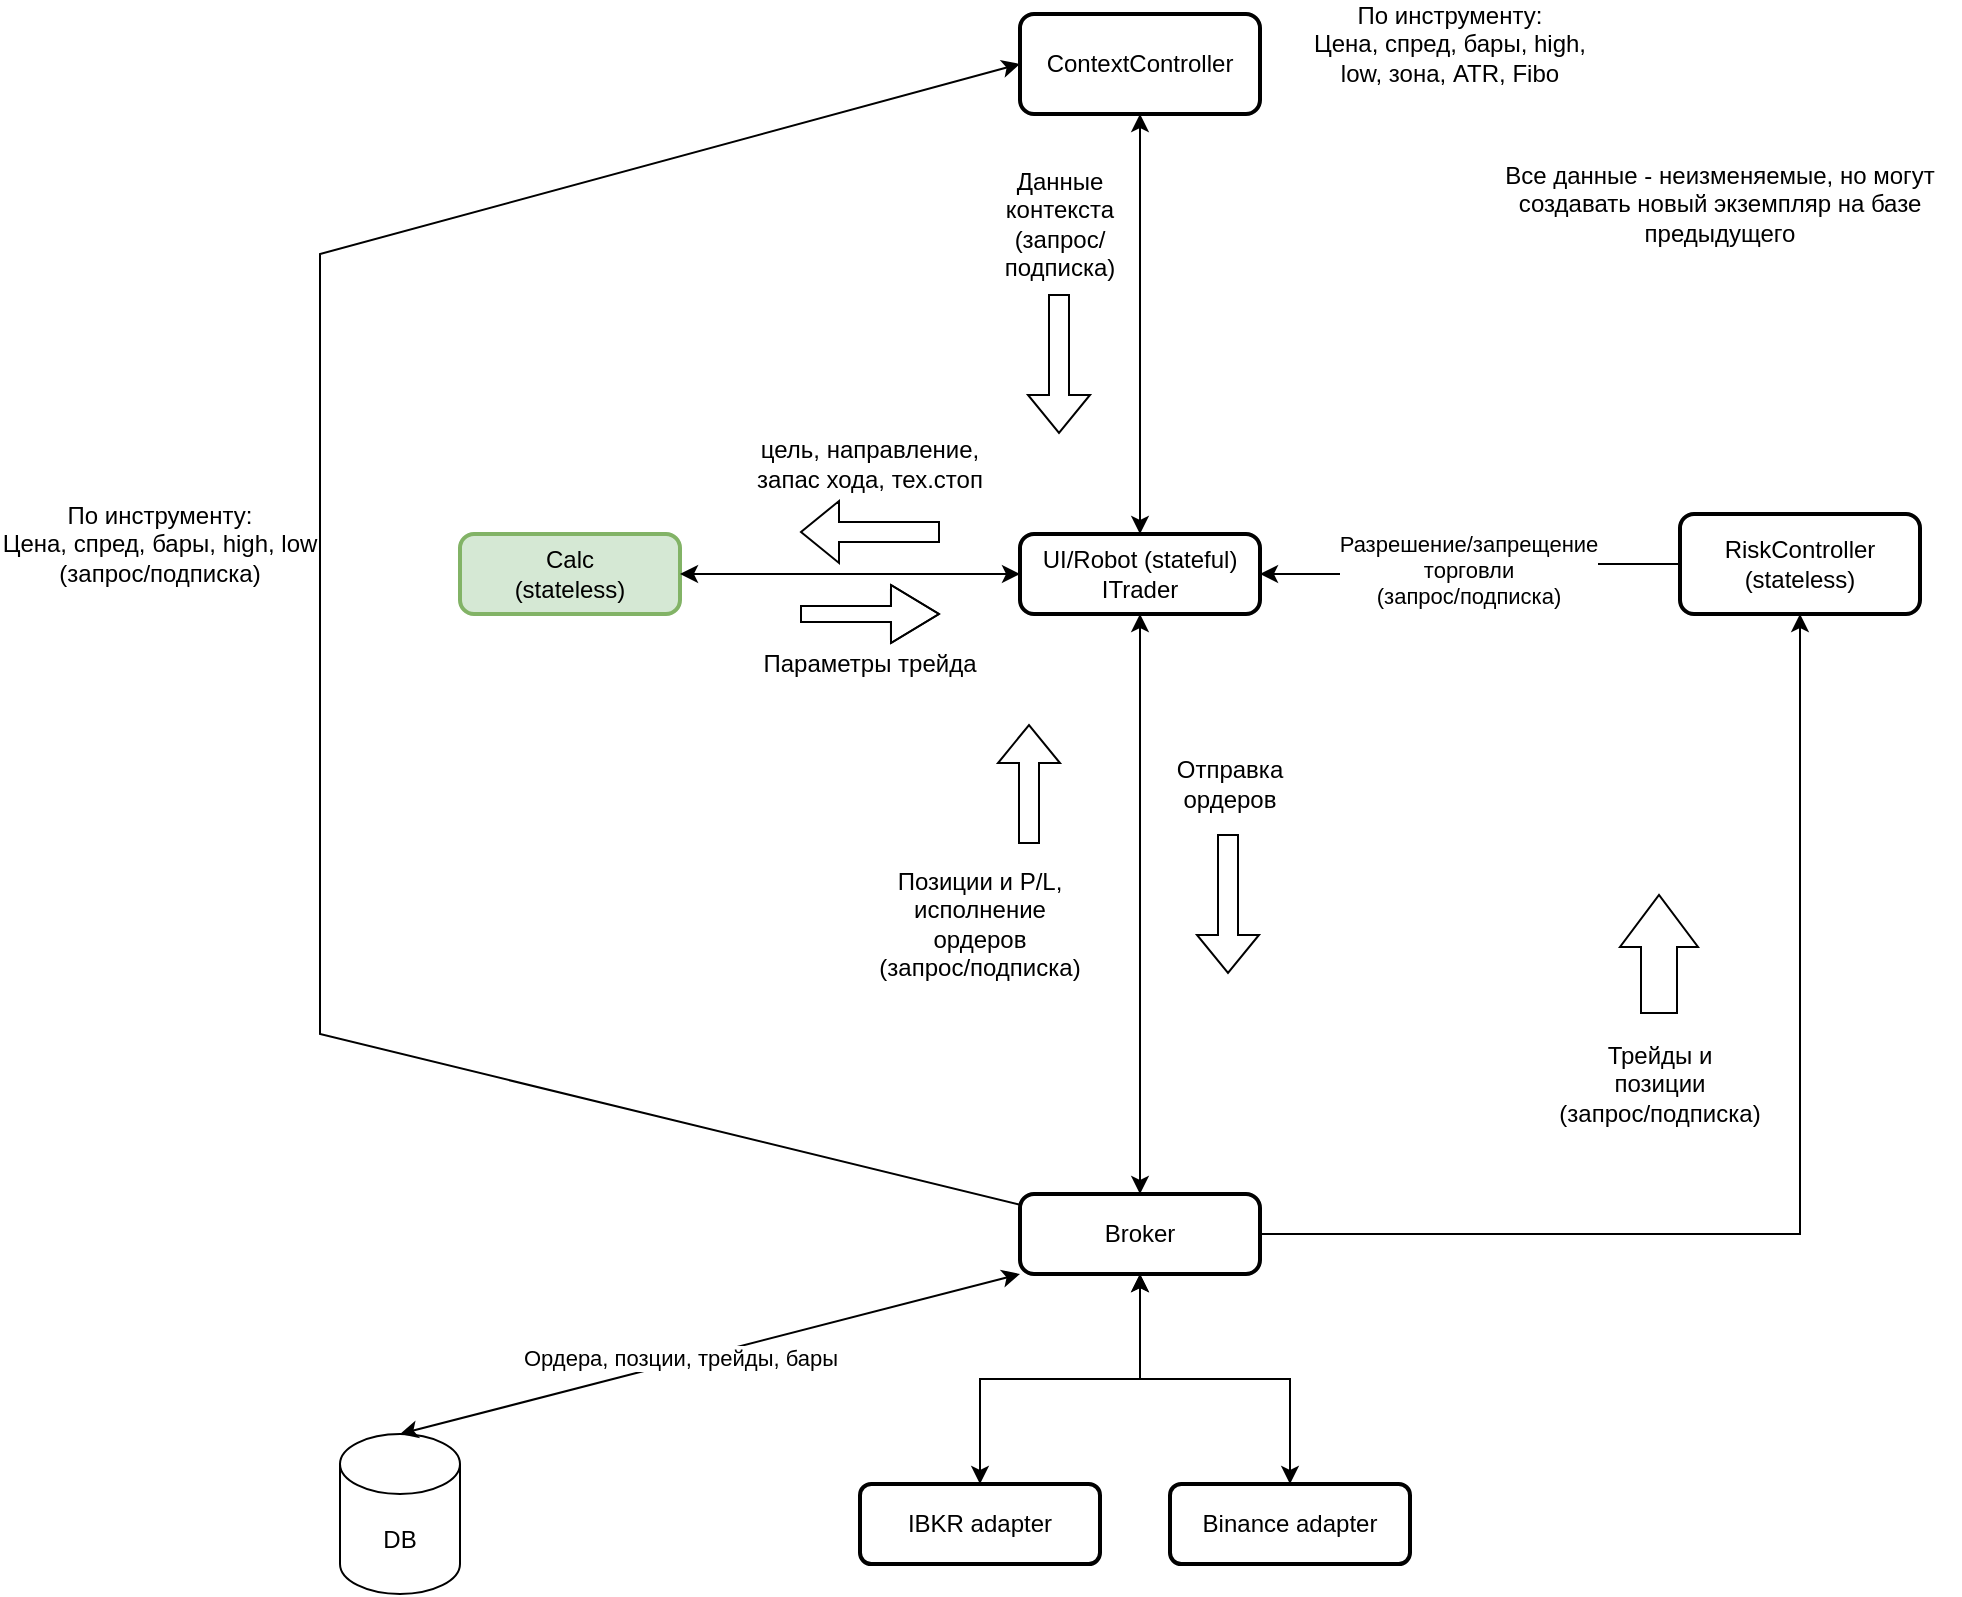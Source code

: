 <mxfile version="24.0.4" type="device">
  <diagram name="Page-1" id="G5DH12w9WmTqOkHmOCy7">
    <mxGraphModel dx="1953" dy="794" grid="1" gridSize="10" guides="1" tooltips="1" connect="1" arrows="1" fold="1" page="1" pageScale="1" pageWidth="850" pageHeight="1100" math="0" shadow="0">
      <root>
        <mxCell id="0" />
        <mxCell id="1" parent="0" />
        <mxCell id="Z7uUhoI0-oeG4kcW3r7a-1" value="ContextController" style="rounded=1;whiteSpace=wrap;html=1;absoluteArcSize=1;arcSize=14;strokeWidth=2;" parent="1" vertex="1">
          <mxGeometry x="320" y="160" width="120" height="50" as="geometry" />
        </mxCell>
        <mxCell id="Z7uUhoI0-oeG4kcW3r7a-2" value="&lt;div&gt;&lt;span style=&quot;background-color: initial;&quot;&gt;Calc&lt;/span&gt;&lt;br&gt;&lt;/div&gt;&lt;div&gt;(stateless)&lt;/div&gt;" style="rounded=1;whiteSpace=wrap;html=1;absoluteArcSize=1;arcSize=14;strokeWidth=2;fillColor=#d5e8d4;strokeColor=#82b366;" parent="1" vertex="1">
          <mxGeometry x="40" y="420" width="110" height="40" as="geometry" />
        </mxCell>
        <mxCell id="Z7uUhoI0-oeG4kcW3r7a-10" value="" style="edgeStyle=orthogonalEdgeStyle;rounded=0;orthogonalLoop=1;jettySize=auto;html=1;startArrow=classic;startFill=1;" parent="1" source="Z7uUhoI0-oeG4kcW3r7a-8" target="Z7uUhoI0-oeG4kcW3r7a-1" edge="1">
          <mxGeometry relative="1" as="geometry" />
        </mxCell>
        <mxCell id="Z7uUhoI0-oeG4kcW3r7a-8" value="UI/Robot (stateful)&lt;div&gt;ITrader&lt;/div&gt;" style="rounded=1;whiteSpace=wrap;html=1;absoluteArcSize=1;arcSize=14;strokeWidth=2;" parent="1" vertex="1">
          <mxGeometry x="320" y="420" width="120" height="40" as="geometry" />
        </mxCell>
        <mxCell id="Z7uUhoI0-oeG4kcW3r7a-18" value="" style="edgeStyle=orthogonalEdgeStyle;rounded=0;orthogonalLoop=1;jettySize=auto;html=1;startArrow=none;startFill=0;endArrow=classic;endFill=1;" parent="1" source="Z7uUhoI0-oeG4kcW3r7a-16" target="Z7uUhoI0-oeG4kcW3r7a-8" edge="1">
          <mxGeometry relative="1" as="geometry" />
        </mxCell>
        <mxCell id="Z7uUhoI0-oeG4kcW3r7a-62" value="Разрешение/запрещение&lt;div&gt;торговли&lt;/div&gt;&lt;div&gt;(запрос/подписка)&lt;/div&gt;" style="edgeLabel;html=1;align=center;verticalAlign=middle;resizable=0;points=[];" parent="Z7uUhoI0-oeG4kcW3r7a-18" vertex="1" connectable="0">
          <mxGeometry y="-1" relative="1" as="geometry">
            <mxPoint as="offset" />
          </mxGeometry>
        </mxCell>
        <mxCell id="Z7uUhoI0-oeG4kcW3r7a-28" value="" style="edgeStyle=orthogonalEdgeStyle;rounded=0;orthogonalLoop=1;jettySize=auto;html=1;entryX=1;entryY=0.5;entryDx=0;entryDy=0;exitX=0.5;exitY=1;exitDx=0;exitDy=0;startArrow=classic;startFill=1;endArrow=none;endFill=0;" parent="1" source="Z7uUhoI0-oeG4kcW3r7a-16" target="Z7uUhoI0-oeG4kcW3r7a-25" edge="1">
          <mxGeometry relative="1" as="geometry">
            <mxPoint x="580" y="470" as="sourcePoint" />
            <mxPoint x="245" y="750" as="targetPoint" />
            <Array as="points">
              <mxPoint x="710" y="770" />
            </Array>
          </mxGeometry>
        </mxCell>
        <mxCell id="Z7uUhoI0-oeG4kcW3r7a-16" value="RiskController&lt;div&gt;(stateless)&lt;/div&gt;" style="rounded=1;whiteSpace=wrap;html=1;absoluteArcSize=1;arcSize=14;strokeWidth=2;" parent="1" vertex="1">
          <mxGeometry x="650" y="410" width="120" height="50" as="geometry" />
        </mxCell>
        <mxCell id="Z7uUhoI0-oeG4kcW3r7a-22" value="" style="endArrow=classic;html=1;rounded=0;entryX=1;entryY=0.5;entryDx=0;entryDy=0;endFill=1;startArrow=classic;startFill=1;exitX=0;exitY=0.5;exitDx=0;exitDy=0;exitPerimeter=0;" parent="1" source="Z7uUhoI0-oeG4kcW3r7a-8" target="Z7uUhoI0-oeG4kcW3r7a-2" edge="1">
          <mxGeometry width="50" height="50" relative="1" as="geometry">
            <mxPoint x="250" y="410" as="sourcePoint" />
            <mxPoint x="320" y="340" as="targetPoint" />
            <Array as="points" />
          </mxGeometry>
        </mxCell>
        <mxCell id="Z7uUhoI0-oeG4kcW3r7a-50" value="" style="edgeStyle=orthogonalEdgeStyle;rounded=0;orthogonalLoop=1;jettySize=auto;html=1;startArrow=classic;startFill=1;" parent="1" source="Z7uUhoI0-oeG4kcW3r7a-25" target="Z7uUhoI0-oeG4kcW3r7a-8" edge="1">
          <mxGeometry relative="1" as="geometry" />
        </mxCell>
        <mxCell id="Z7uUhoI0-oeG4kcW3r7a-53" value="" style="edgeStyle=orthogonalEdgeStyle;rounded=0;orthogonalLoop=1;jettySize=auto;html=1;startArrow=classic;startFill=1;" parent="1" source="Z7uUhoI0-oeG4kcW3r7a-25" target="Z7uUhoI0-oeG4kcW3r7a-44" edge="1">
          <mxGeometry relative="1" as="geometry" />
        </mxCell>
        <mxCell id="Z7uUhoI0-oeG4kcW3r7a-25" value="Broker" style="rounded=1;whiteSpace=wrap;html=1;absoluteArcSize=1;arcSize=14;strokeWidth=2;" parent="1" vertex="1">
          <mxGeometry x="320" y="750" width="120" height="40" as="geometry" />
        </mxCell>
        <mxCell id="Z7uUhoI0-oeG4kcW3r7a-38" value="DB" style="shape=cylinder3;whiteSpace=wrap;html=1;boundedLbl=1;backgroundOutline=1;size=15;" parent="1" vertex="1">
          <mxGeometry x="-20" y="870" width="60" height="80" as="geometry" />
        </mxCell>
        <mxCell id="Z7uUhoI0-oeG4kcW3r7a-44" value="IBKR adapter" style="whiteSpace=wrap;html=1;rounded=1;arcSize=14;strokeWidth=2;" parent="1" vertex="1">
          <mxGeometry x="240" y="895" width="120" height="40" as="geometry" />
        </mxCell>
        <mxCell id="Z7uUhoI0-oeG4kcW3r7a-52" value="" style="endArrow=classic;startArrow=classic;html=1;rounded=0;entryX=0;entryY=1;entryDx=0;entryDy=0;exitX=0.5;exitY=0;exitDx=0;exitDy=0;exitPerimeter=0;" parent="1" source="Z7uUhoI0-oeG4kcW3r7a-38" target="Z7uUhoI0-oeG4kcW3r7a-25" edge="1">
          <mxGeometry width="50" height="50" relative="1" as="geometry">
            <mxPoint x="60" y="805" as="sourcePoint" />
            <mxPoint x="110" y="755" as="targetPoint" />
          </mxGeometry>
        </mxCell>
        <mxCell id="Z7uUhoI0-oeG4kcW3r7a-76" value="Ордера, позции, трейды, бары" style="edgeLabel;html=1;align=center;verticalAlign=middle;resizable=0;points=[];" parent="Z7uUhoI0-oeG4kcW3r7a-52" vertex="1" connectable="0">
          <mxGeometry x="-0.095" y="2" relative="1" as="geometry">
            <mxPoint as="offset" />
          </mxGeometry>
        </mxCell>
        <mxCell id="Z7uUhoI0-oeG4kcW3r7a-60" value="Отправка ордеров" style="text;html=1;align=center;verticalAlign=middle;whiteSpace=wrap;rounded=0;" parent="1" vertex="1">
          <mxGeometry x="395" y="530" width="60" height="30" as="geometry" />
        </mxCell>
        <mxCell id="Z7uUhoI0-oeG4kcW3r7a-61" value="&lt;div&gt;Позиции и P/L,&lt;/div&gt;&lt;div&gt;исполнение&lt;/div&gt;&lt;div&gt;ордеров&lt;/div&gt;&lt;div&gt;(запрос/подписка)&lt;/div&gt;" style="text;html=1;align=center;verticalAlign=middle;whiteSpace=wrap;rounded=0;" parent="1" vertex="1">
          <mxGeometry x="230" y="580" width="140" height="70" as="geometry" />
        </mxCell>
        <mxCell id="Z7uUhoI0-oeG4kcW3r7a-63" value="" style="shape=flexArrow;endArrow=classic;html=1;rounded=0;" parent="1" edge="1">
          <mxGeometry width="50" height="50" relative="1" as="geometry">
            <mxPoint x="324.5" y="575" as="sourcePoint" />
            <mxPoint x="324.5" y="515" as="targetPoint" />
          </mxGeometry>
        </mxCell>
        <mxCell id="Z7uUhoI0-oeG4kcW3r7a-64" value="" style="shape=flexArrow;endArrow=classic;html=1;rounded=0;" parent="1" edge="1">
          <mxGeometry width="50" height="50" relative="1" as="geometry">
            <mxPoint x="424" y="570" as="sourcePoint" />
            <mxPoint x="424" y="640" as="targetPoint" />
          </mxGeometry>
        </mxCell>
        <mxCell id="Z7uUhoI0-oeG4kcW3r7a-67" value="Трейды и&lt;div&gt;позиции&lt;/div&gt;&lt;div&gt;(запрос/подписка)&lt;/div&gt;" style="text;html=1;align=center;verticalAlign=middle;whiteSpace=wrap;rounded=0;" parent="1" vertex="1">
          <mxGeometry x="580" y="680" width="120" height="30" as="geometry" />
        </mxCell>
        <mxCell id="Z7uUhoI0-oeG4kcW3r7a-68" value="" style="shape=flexArrow;endArrow=classic;html=1;rounded=0;width=18;endSize=8.33;" parent="1" edge="1">
          <mxGeometry width="50" height="50" relative="1" as="geometry">
            <mxPoint x="639.5" y="660" as="sourcePoint" />
            <mxPoint x="639.5" y="600" as="targetPoint" />
          </mxGeometry>
        </mxCell>
        <mxCell id="Z7uUhoI0-oeG4kcW3r7a-69" value="цель, направление, запас хода, тех.стоп" style="text;html=1;align=center;verticalAlign=middle;whiteSpace=wrap;rounded=0;" parent="1" vertex="1">
          <mxGeometry x="180" y="370" width="130" height="30" as="geometry" />
        </mxCell>
        <mxCell id="Z7uUhoI0-oeG4kcW3r7a-70" value="" style="shape=flexArrow;endArrow=classic;html=1;rounded=0;" parent="1" edge="1">
          <mxGeometry width="50" height="50" relative="1" as="geometry">
            <mxPoint x="280" y="419" as="sourcePoint" />
            <mxPoint x="210" y="419" as="targetPoint" />
          </mxGeometry>
        </mxCell>
        <mxCell id="Z7uUhoI0-oeG4kcW3r7a-71" value="Параметры трейда" style="text;html=1;align=center;verticalAlign=middle;whiteSpace=wrap;rounded=0;" parent="1" vertex="1">
          <mxGeometry x="190" y="470" width="110" height="30" as="geometry" />
        </mxCell>
        <mxCell id="Z7uUhoI0-oeG4kcW3r7a-72" value="" style="shape=flexArrow;endArrow=classic;html=1;rounded=0;width=8;endSize=7.67;" parent="1" edge="1">
          <mxGeometry width="50" height="50" relative="1" as="geometry">
            <mxPoint x="210" y="460" as="sourcePoint" />
            <mxPoint x="280" y="460" as="targetPoint" />
            <Array as="points">
              <mxPoint x="230" y="460" />
            </Array>
          </mxGeometry>
        </mxCell>
        <mxCell id="Z7uUhoI0-oeG4kcW3r7a-74" value="" style="edgeStyle=orthogonalEdgeStyle;rounded=0;orthogonalLoop=1;jettySize=auto;html=1;startArrow=classic;startFill=1;" parent="1" source="Z7uUhoI0-oeG4kcW3r7a-73" target="Z7uUhoI0-oeG4kcW3r7a-25" edge="1">
          <mxGeometry relative="1" as="geometry" />
        </mxCell>
        <mxCell id="Z7uUhoI0-oeG4kcW3r7a-73" value="Binance adapter" style="whiteSpace=wrap;html=1;rounded=1;arcSize=14;strokeWidth=2;" parent="1" vertex="1">
          <mxGeometry x="395" y="895" width="120" height="40" as="geometry" />
        </mxCell>
        <mxCell id="Z7uUhoI0-oeG4kcW3r7a-77" value="По инструменту:&lt;div&gt;Цена, спред, бары, high, low&lt;/div&gt;&lt;div&gt;(запрос/подписка)&lt;/div&gt;" style="text;html=1;align=center;verticalAlign=middle;whiteSpace=wrap;rounded=0;" parent="1" vertex="1">
          <mxGeometry x="-190" y="410" width="160" height="30" as="geometry" />
        </mxCell>
        <mxCell id="Z7uUhoI0-oeG4kcW3r7a-93" value="Данные контекста&lt;div&gt;(запрос/подписка)&lt;/div&gt;" style="text;html=1;align=center;verticalAlign=middle;whiteSpace=wrap;rounded=0;" parent="1" vertex="1">
          <mxGeometry x="310" y="250" width="60" height="30" as="geometry" />
        </mxCell>
        <mxCell id="Z7uUhoI0-oeG4kcW3r7a-95" value="" style="shape=flexArrow;endArrow=classic;html=1;rounded=0;" parent="1" edge="1">
          <mxGeometry width="50" height="50" relative="1" as="geometry">
            <mxPoint x="339.5" y="300" as="sourcePoint" />
            <mxPoint x="339.5" y="370" as="targetPoint" />
          </mxGeometry>
        </mxCell>
        <mxCell id="Z7uUhoI0-oeG4kcW3r7a-97" value="" style="endArrow=none;html=1;rounded=0;exitX=0;exitY=0.5;exitDx=0;exitDy=0;startArrow=classic;startFill=1;endFill=0;" parent="1" source="Z7uUhoI0-oeG4kcW3r7a-1" target="Z7uUhoI0-oeG4kcW3r7a-25" edge="1">
          <mxGeometry width="50" height="50" relative="1" as="geometry">
            <mxPoint x="120" y="750" as="sourcePoint" />
            <mxPoint x="170" y="700" as="targetPoint" />
            <Array as="points">
              <mxPoint x="-30" y="280" />
              <mxPoint x="-30" y="670" />
            </Array>
          </mxGeometry>
        </mxCell>
        <mxCell id="Z7uUhoI0-oeG4kcW3r7a-98" value="Все данные - неизменяемые, но могут&lt;div&gt;создавать новый экземпляр на базе&lt;/div&gt;&lt;div&gt;предыдущего&lt;/div&gt;" style="text;html=1;align=center;verticalAlign=middle;whiteSpace=wrap;rounded=0;" parent="1" vertex="1">
          <mxGeometry x="550" y="240" width="240" height="30" as="geometry" />
        </mxCell>
        <mxCell id="Z7uUhoI0-oeG4kcW3r7a-99" value="По инструменту:&lt;div&gt;Цена, спред, бары, high, low, зона, ATR, Fibo&lt;/div&gt;" style="text;html=1;align=center;verticalAlign=middle;whiteSpace=wrap;rounded=0;" parent="1" vertex="1">
          <mxGeometry x="455" y="160" width="160" height="30" as="geometry" />
        </mxCell>
      </root>
    </mxGraphModel>
  </diagram>
</mxfile>
